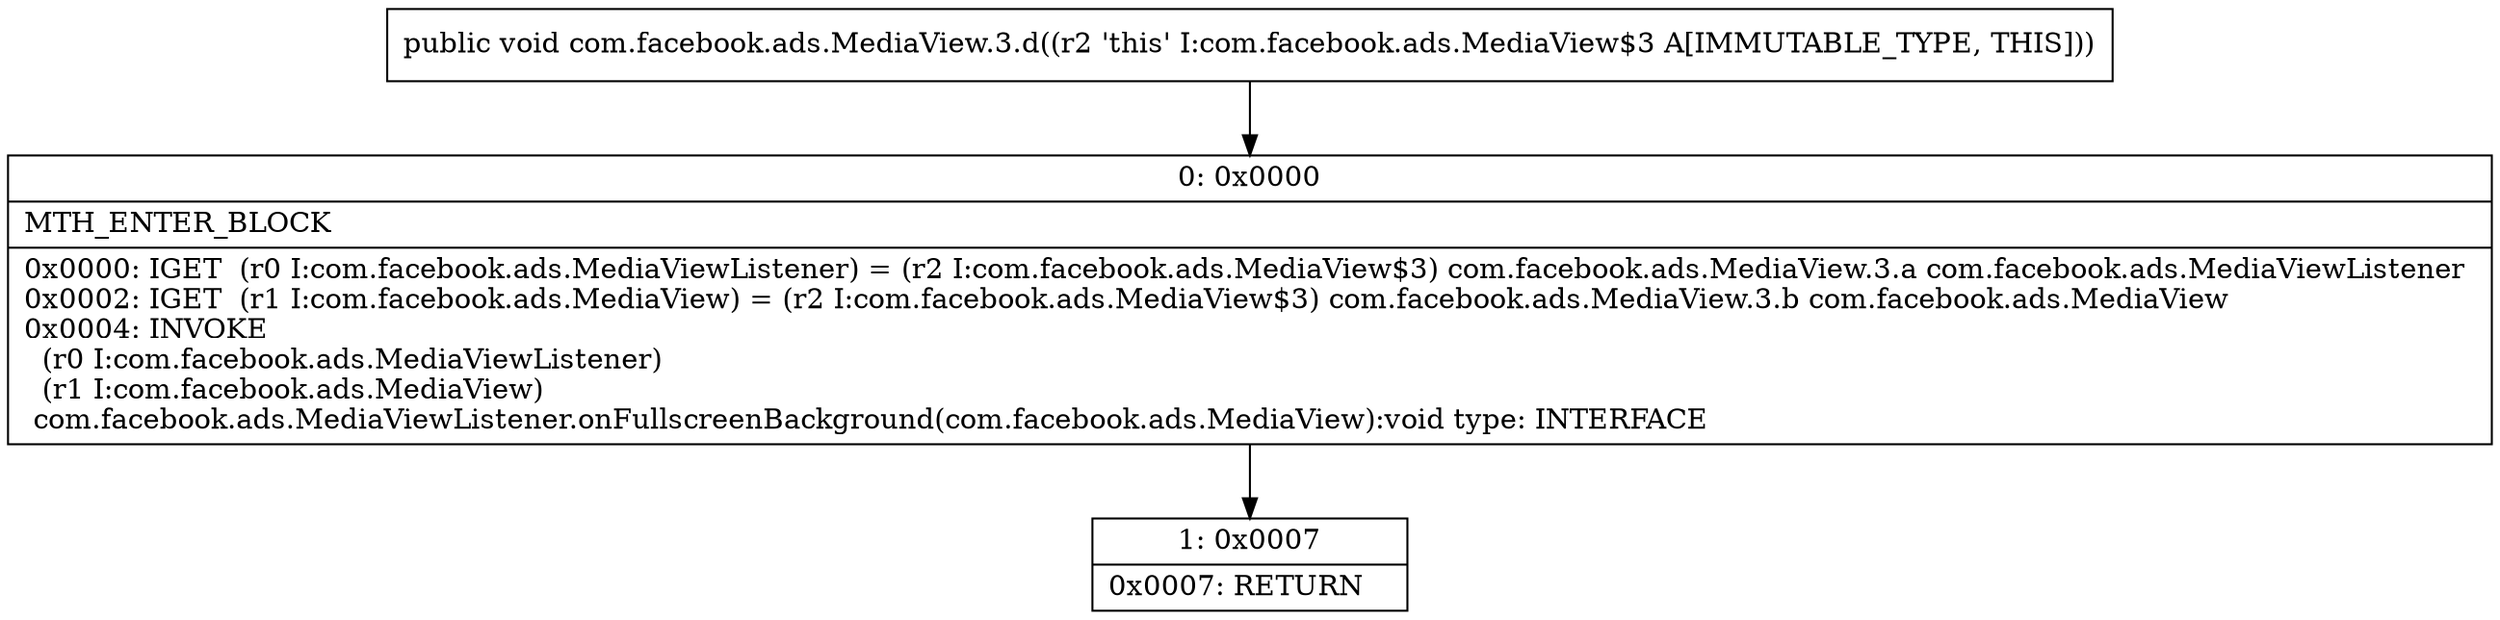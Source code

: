 digraph "CFG forcom.facebook.ads.MediaView.3.d()V" {
Node_0 [shape=record,label="{0\:\ 0x0000|MTH_ENTER_BLOCK\l|0x0000: IGET  (r0 I:com.facebook.ads.MediaViewListener) = (r2 I:com.facebook.ads.MediaView$3) com.facebook.ads.MediaView.3.a com.facebook.ads.MediaViewListener \l0x0002: IGET  (r1 I:com.facebook.ads.MediaView) = (r2 I:com.facebook.ads.MediaView$3) com.facebook.ads.MediaView.3.b com.facebook.ads.MediaView \l0x0004: INVOKE  \l  (r0 I:com.facebook.ads.MediaViewListener)\l  (r1 I:com.facebook.ads.MediaView)\l com.facebook.ads.MediaViewListener.onFullscreenBackground(com.facebook.ads.MediaView):void type: INTERFACE \l}"];
Node_1 [shape=record,label="{1\:\ 0x0007|0x0007: RETURN   \l}"];
MethodNode[shape=record,label="{public void com.facebook.ads.MediaView.3.d((r2 'this' I:com.facebook.ads.MediaView$3 A[IMMUTABLE_TYPE, THIS])) }"];
MethodNode -> Node_0;
Node_0 -> Node_1;
}

